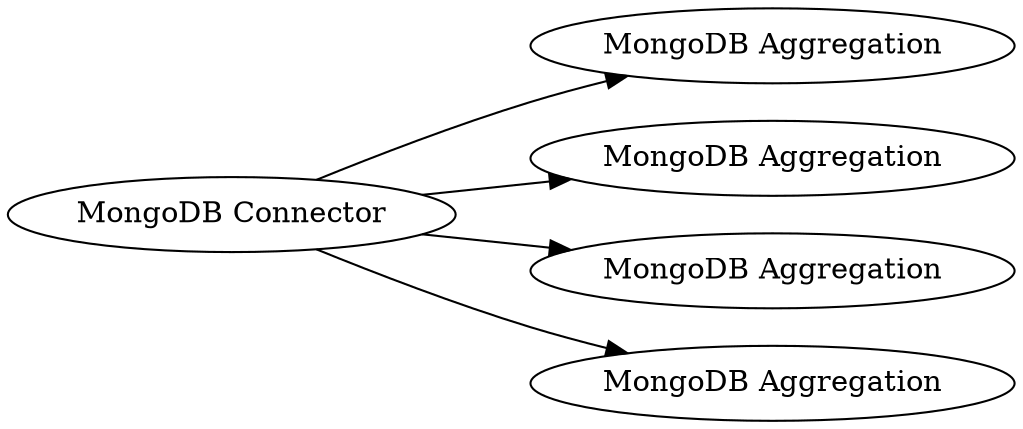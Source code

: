 digraph {
	1 [label="MongoDB Connector"]
	3 [label="MongoDB Aggregation"]
	4 [label="MongoDB Aggregation"]
	5 [label="MongoDB Aggregation"]
	6 [label="MongoDB Aggregation"]
	1 -> 3
	1 -> 5
	1 -> 4
	1 -> 6
	rankdir=LR
}
